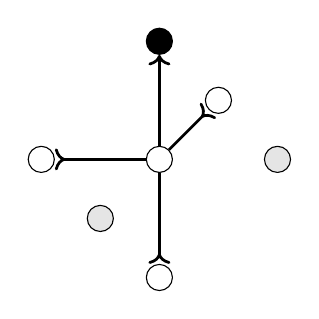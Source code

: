 \begin{tikzpicture}[%
  node distance=1.5cm, auto,
  wnode/.style={circle,fill=white,draw},
  bnode/.style={circle,fill=black,draw},
  gnode/.style={circle,fill=black!10,draw},
  thickline/.style={line width=1pt}]
  \node[wnode] (O) {};
  \node[wnode] [left of=O] (O1) {};
  \node[wnode] [right of=O, above of=O, node distance=0.75cm] (O2) {};
  \node[wnode] [below of=O] (O3) {};
  \node[gnode] (N1) [right of=O] {};
  \node[gnode] (N2) [left of=O, below of=O, node distance=0.75cm] {};
  \node[bnode] (N3) [above of=O] {};
  \path[thickline, >-] (O1) edge (O);
  \path[thickline, >-] (O2) edge (O);
  \path[thickline, >-] (O3) edge (O);
  \draw[thickline,->] (O) to node {} (N3);
\end{tikzpicture}
